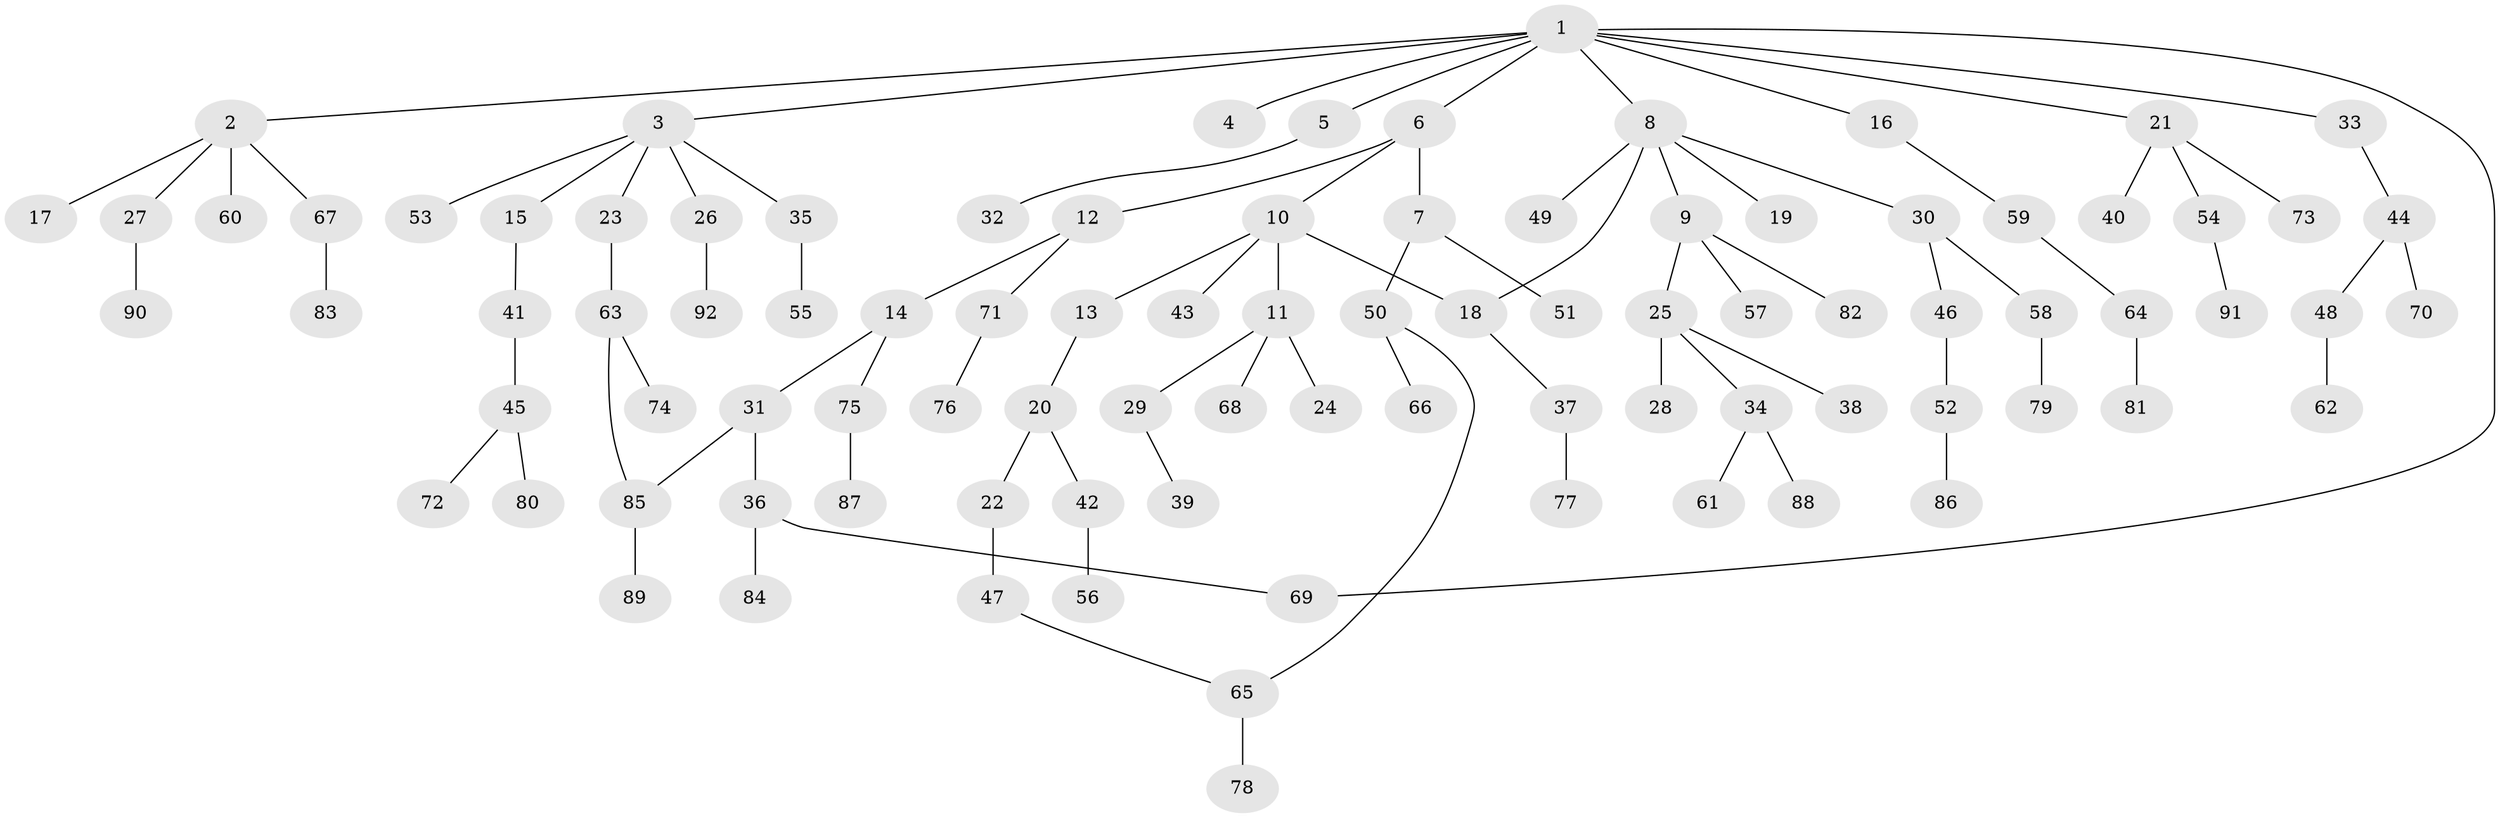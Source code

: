 // Generated by graph-tools (version 1.1) at 2025/13/03/09/25 04:13:28]
// undirected, 92 vertices, 95 edges
graph export_dot {
graph [start="1"]
  node [color=gray90,style=filled];
  1;
  2;
  3;
  4;
  5;
  6;
  7;
  8;
  9;
  10;
  11;
  12;
  13;
  14;
  15;
  16;
  17;
  18;
  19;
  20;
  21;
  22;
  23;
  24;
  25;
  26;
  27;
  28;
  29;
  30;
  31;
  32;
  33;
  34;
  35;
  36;
  37;
  38;
  39;
  40;
  41;
  42;
  43;
  44;
  45;
  46;
  47;
  48;
  49;
  50;
  51;
  52;
  53;
  54;
  55;
  56;
  57;
  58;
  59;
  60;
  61;
  62;
  63;
  64;
  65;
  66;
  67;
  68;
  69;
  70;
  71;
  72;
  73;
  74;
  75;
  76;
  77;
  78;
  79;
  80;
  81;
  82;
  83;
  84;
  85;
  86;
  87;
  88;
  89;
  90;
  91;
  92;
  1 -- 2;
  1 -- 3;
  1 -- 4;
  1 -- 5;
  1 -- 6;
  1 -- 8;
  1 -- 16;
  1 -- 21;
  1 -- 33;
  1 -- 69;
  2 -- 17;
  2 -- 27;
  2 -- 60;
  2 -- 67;
  3 -- 15;
  3 -- 23;
  3 -- 26;
  3 -- 35;
  3 -- 53;
  5 -- 32;
  6 -- 7;
  6 -- 10;
  6 -- 12;
  7 -- 50;
  7 -- 51;
  8 -- 9;
  8 -- 19;
  8 -- 30;
  8 -- 49;
  8 -- 18;
  9 -- 25;
  9 -- 57;
  9 -- 82;
  10 -- 11;
  10 -- 13;
  10 -- 18;
  10 -- 43;
  11 -- 24;
  11 -- 29;
  11 -- 68;
  12 -- 14;
  12 -- 71;
  13 -- 20;
  14 -- 31;
  14 -- 75;
  15 -- 41;
  16 -- 59;
  18 -- 37;
  20 -- 22;
  20 -- 42;
  21 -- 40;
  21 -- 54;
  21 -- 73;
  22 -- 47;
  23 -- 63;
  25 -- 28;
  25 -- 34;
  25 -- 38;
  26 -- 92;
  27 -- 90;
  29 -- 39;
  30 -- 46;
  30 -- 58;
  31 -- 36;
  31 -- 85;
  33 -- 44;
  34 -- 61;
  34 -- 88;
  35 -- 55;
  36 -- 69;
  36 -- 84;
  37 -- 77;
  41 -- 45;
  42 -- 56;
  44 -- 48;
  44 -- 70;
  45 -- 72;
  45 -- 80;
  46 -- 52;
  47 -- 65;
  48 -- 62;
  50 -- 65;
  50 -- 66;
  52 -- 86;
  54 -- 91;
  58 -- 79;
  59 -- 64;
  63 -- 74;
  63 -- 85;
  64 -- 81;
  65 -- 78;
  67 -- 83;
  71 -- 76;
  75 -- 87;
  85 -- 89;
}
